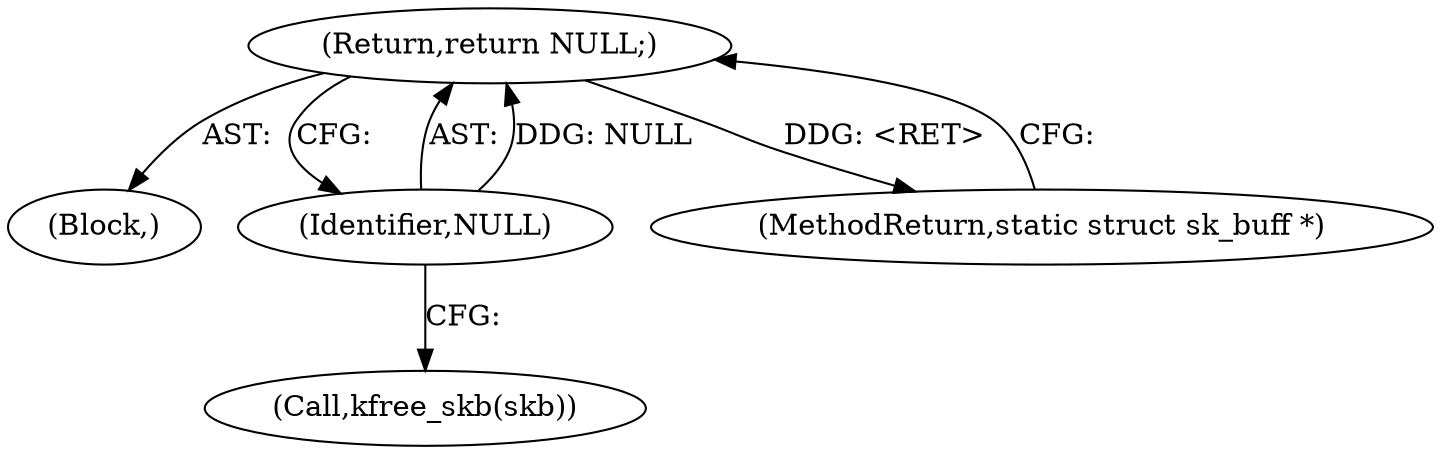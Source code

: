 digraph "1_linux_864745d291b5ba80ea0bd0edcbe67273de368836@del" {
"1000148" [label="(Return,return NULL;)"];
"1000149" [label="(Identifier,NULL)"];
"1000149" [label="(Identifier,NULL)"];
"1000145" [label="(Block,)"];
"1000148" [label="(Return,return NULL;)"];
"1000146" [label="(Call,kfree_skb(skb))"];
"1000152" [label="(MethodReturn,static struct sk_buff *)"];
"1000148" -> "1000145"  [label="AST: "];
"1000148" -> "1000149"  [label="CFG: "];
"1000149" -> "1000148"  [label="AST: "];
"1000152" -> "1000148"  [label="CFG: "];
"1000148" -> "1000152"  [label="DDG: <RET>"];
"1000149" -> "1000148"  [label="DDG: NULL"];
"1000149" -> "1000146"  [label="CFG: "];
}
